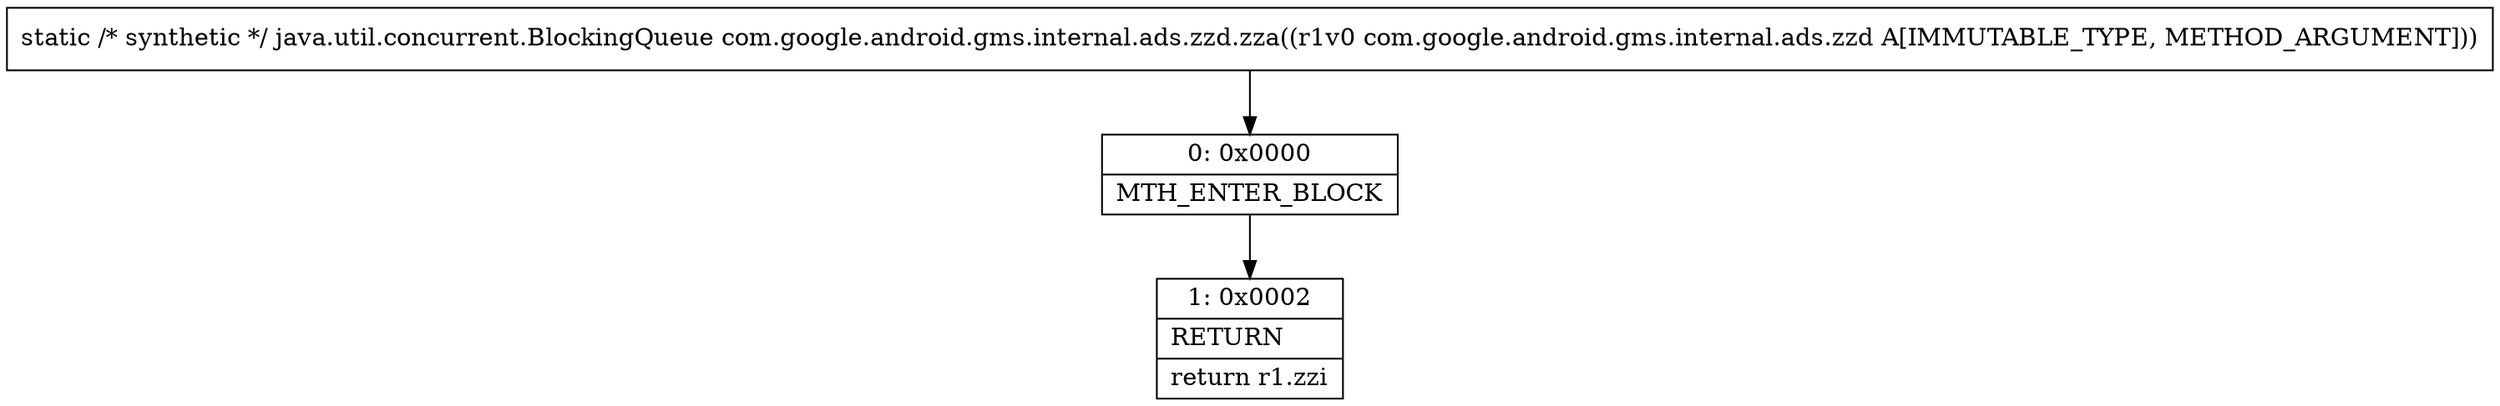 digraph "CFG forcom.google.android.gms.internal.ads.zzd.zza(Lcom\/google\/android\/gms\/internal\/ads\/zzd;)Ljava\/util\/concurrent\/BlockingQueue;" {
Node_0 [shape=record,label="{0\:\ 0x0000|MTH_ENTER_BLOCK\l}"];
Node_1 [shape=record,label="{1\:\ 0x0002|RETURN\l|return r1.zzi\l}"];
MethodNode[shape=record,label="{static \/* synthetic *\/ java.util.concurrent.BlockingQueue com.google.android.gms.internal.ads.zzd.zza((r1v0 com.google.android.gms.internal.ads.zzd A[IMMUTABLE_TYPE, METHOD_ARGUMENT])) }"];
MethodNode -> Node_0;
Node_0 -> Node_1;
}

